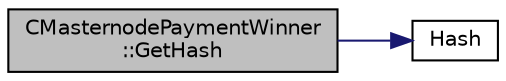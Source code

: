 digraph "CMasternodePaymentWinner::GetHash"
{
  edge [fontname="Helvetica",fontsize="10",labelfontname="Helvetica",labelfontsize="10"];
  node [fontname="Helvetica",fontsize="10",shape=record];
  rankdir="LR";
  Node2 [label="CMasternodePaymentWinner\l::GetHash",height=0.2,width=0.4,color="black", fillcolor="grey75", style="filled", fontcolor="black"];
  Node2 -> Node3 [color="midnightblue",fontsize="10",style="solid",fontname="Helvetica"];
  Node3 [label="Hash",height=0.2,width=0.4,color="black", fillcolor="white", style="filled",URL="$db/dfb/hash_8h.html#ab3f6c437460137530d86e09c2c102e99"];
}

